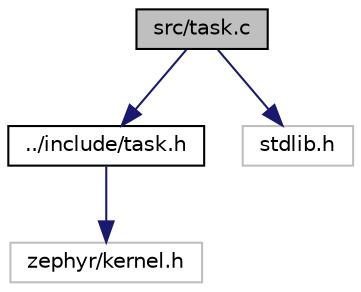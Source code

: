 digraph "src/task.c"
{
 // LATEX_PDF_SIZE
  edge [fontname="Helvetica",fontsize="10",labelfontname="Helvetica",labelfontsize="10"];
  node [fontname="Helvetica",fontsize="10",shape=record];
  Node1 [label="src/task.c",height=0.2,width=0.4,color="black", fillcolor="grey75", style="filled", fontcolor="black",tooltip="Funções usadas nas tasks do sistema SETR Mini-Projeto."];
  Node1 -> Node2 [color="midnightblue",fontsize="10",style="solid"];
  Node2 [label="../include/task.h",height=0.2,width=0.4,color="black", fillcolor="white", style="filled",URL="$task_8h.html",tooltip="Definição da RTDB (Real-Time DataBase) e funções utilitárias para tasks."];
  Node2 -> Node3 [color="midnightblue",fontsize="10",style="solid"];
  Node3 [label="zephyr/kernel.h",height=0.2,width=0.4,color="grey75", fillcolor="white", style="filled",tooltip=" "];
  Node1 -> Node4 [color="midnightblue",fontsize="10",style="solid"];
  Node4 [label="stdlib.h",height=0.2,width=0.4,color="grey75", fillcolor="white", style="filled",tooltip=" "];
}
